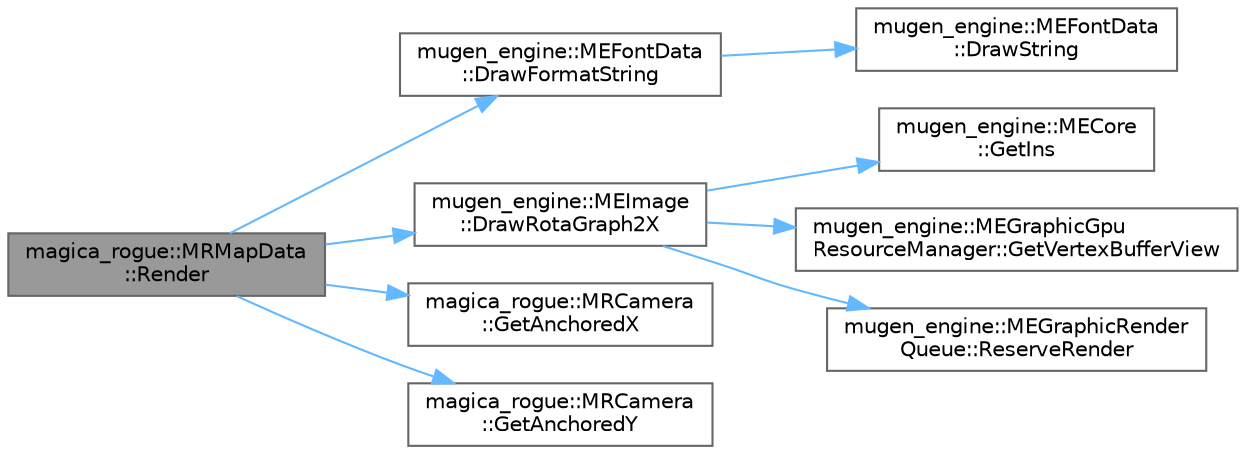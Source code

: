 digraph "magica_rogue::MRMapData::Render"
{
 // LATEX_PDF_SIZE
  bgcolor="transparent";
  edge [fontname=Helvetica,fontsize=10,labelfontname=Helvetica,labelfontsize=10];
  node [fontname=Helvetica,fontsize=10,shape=box,height=0.2,width=0.4];
  rankdir="LR";
  Node1 [id="Node000001",label="magica_rogue::MRMapData\l::Render",height=0.2,width=0.4,color="gray40", fillcolor="grey60", style="filled", fontcolor="black",tooltip="マップを描画"];
  Node1 -> Node2 [id="edge9_Node000001_Node000002",color="steelblue1",style="solid",tooltip=" "];
  Node2 [id="Node000002",label="mugen_engine::MEFontData\l::DrawFormatString",height=0.2,width=0.4,color="grey40", fillcolor="white", style="filled",URL="$classmugen__engine_1_1_m_e_font_data.html#a3e49e049ca203dce1c267cc2b9457288",tooltip="書式文字列を描画する"];
  Node2 -> Node3 [id="edge10_Node000002_Node000003",color="steelblue1",style="solid",tooltip=" "];
  Node3 [id="Node000003",label="mugen_engine::MEFontData\l::DrawString",height=0.2,width=0.4,color="grey40", fillcolor="white", style="filled",URL="$classmugen__engine_1_1_m_e_font_data.html#af80b229c2db2f112802d3d5baeee86e2",tooltip="文字列の描画を行う"];
  Node1 -> Node4 [id="edge11_Node000001_Node000004",color="steelblue1",style="solid",tooltip=" "];
  Node4 [id="Node000004",label="mugen_engine::MEImage\l::DrawRotaGraph2X",height=0.2,width=0.4,color="grey40", fillcolor="white", style="filled",URL="$classmugen__engine_1_1_m_e_image.html#ac049f800bbe907664d2950f7e62207ed",tooltip="2倍換算で座標と拡大率と回転角度を指定して描画"];
  Node4 -> Node5 [id="edge12_Node000004_Node000005",color="steelblue1",style="solid",tooltip=" "];
  Node5 [id="Node000005",label="mugen_engine::MECore\l::GetIns",height=0.2,width=0.4,color="grey40", fillcolor="white", style="filled",URL="$classmugen__engine_1_1_m_e_core.html#a8efe32043348f81c574473428903f0be",tooltip="インスタンスの取得"];
  Node4 -> Node6 [id="edge13_Node000004_Node000006",color="steelblue1",style="solid",tooltip=" "];
  Node6 [id="Node000006",label="mugen_engine::MEGraphicGpu\lResourceManager::GetVertexBufferView",height=0.2,width=0.4,color="grey40", fillcolor="white", style="filled",URL="$classmugen__engine_1_1_m_e_graphic_gpu_resource_manager.html#a5975faa5ec6615c97e1c07b1ec95893a",tooltip="頂点バッファビューを取得"];
  Node4 -> Node7 [id="edge14_Node000004_Node000007",color="steelblue1",style="solid",tooltip=" "];
  Node7 [id="Node000007",label="mugen_engine::MEGraphicRender\lQueue::ReserveRender",height=0.2,width=0.4,color="grey40", fillcolor="white", style="filled",URL="$classmugen__engine_1_1_m_e_graphic_render_queue.html#aed53caf0379a1008611962820dbede29",tooltip="描画を予約する"];
  Node1 -> Node8 [id="edge15_Node000001_Node000008",color="steelblue1",style="solid",tooltip=" "];
  Node8 [id="Node000008",label="magica_rogue::MRCamera\l::GetAnchoredX",height=0.2,width=0.4,color="grey40", fillcolor="white", style="filled",URL="$classmagica__rogue_1_1_m_r_camera.html#a36d9f03d3783631823b5656b46dd0d67",tooltip="スクリーン座標のX要素を取得"];
  Node1 -> Node9 [id="edge16_Node000001_Node000009",color="steelblue1",style="solid",tooltip=" "];
  Node9 [id="Node000009",label="magica_rogue::MRCamera\l::GetAnchoredY",height=0.2,width=0.4,color="grey40", fillcolor="white", style="filled",URL="$classmagica__rogue_1_1_m_r_camera.html#aa595bce2456ce46aca0943b5d1b65e51",tooltip="スクリーン座標のY要素を取得"];
}
